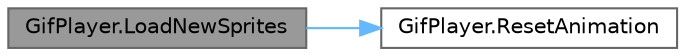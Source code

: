 digraph "GifPlayer.LoadNewSprites"
{
 // LATEX_PDF_SIZE
  bgcolor="transparent";
  edge [fontname=Helvetica,fontsize=10,labelfontname=Helvetica,labelfontsize=10];
  node [fontname=Helvetica,fontsize=10,shape=box,height=0.2,width=0.4];
  rankdir="LR";
  Node1 [id="Node000001",label="GifPlayer.LoadNewSprites",height=0.2,width=0.4,color="gray40", fillcolor="grey60", style="filled", fontcolor="black",tooltip="Load a new gif animation."];
  Node1 -> Node2 [id="edge1_Node000001_Node000002",color="steelblue1",style="solid",tooltip=" "];
  Node2 [id="Node000002",label="GifPlayer.ResetAnimation",height=0.2,width=0.4,color="grey40", fillcolor="white", style="filled",URL="$class_gif_player.html#a92f3dcc5920a9a03fc5ca23de44e2a7c",tooltip="Resets the animation to the first frame."];
}
